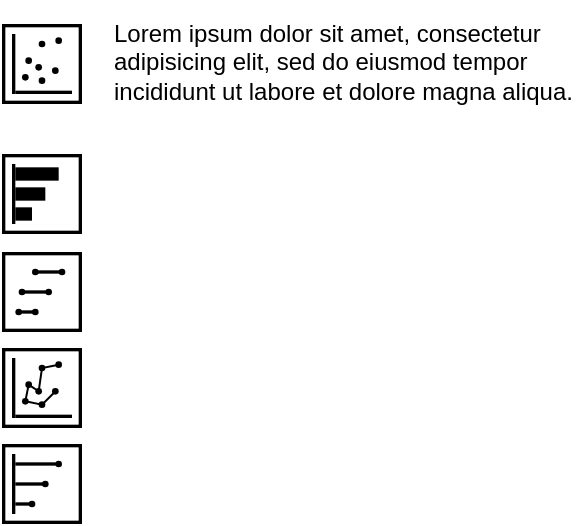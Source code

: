 <mxfile version="20.3.0" type="device"><diagram name="Page-1" id="JJvagfzcjB588gPCoxbK"><mxGraphModel dx="810" dy="548" grid="1" gridSize="1" guides="1" tooltips="1" connect="1" arrows="1" fold="1" page="1" pageScale="1" pageWidth="827" pageHeight="1169" background="none" math="0" shadow="0"><root><mxCell id="0"/><mxCell id="1" parent="0"/><mxCell id="GQPJDQaA4iIjxAmlA_xY-15" value="" style="group;fillColor=default;" vertex="1" connectable="0" parent="1"><mxGeometry x="84" y="142" width="40" height="40" as="geometry"/></mxCell><mxCell id="GQPJDQaA4iIjxAmlA_xY-2" value="" style="rounded=0;whiteSpace=wrap;html=1;strokeColor=none;fillColor=#000000;" vertex="1" parent="GQPJDQaA4iIjxAmlA_xY-15"><mxGeometry width="40" height="1.667" as="geometry"/></mxCell><mxCell id="GQPJDQaA4iIjxAmlA_xY-3" value="" style="rounded=0;whiteSpace=wrap;html=1;strokeColor=none;fillColor=#000000;direction=south;" vertex="1" parent="GQPJDQaA4iIjxAmlA_xY-15"><mxGeometry width="1.667" height="40" as="geometry"/></mxCell><mxCell id="GQPJDQaA4iIjxAmlA_xY-4" value="" style="rounded=0;whiteSpace=wrap;html=1;strokeColor=none;fillColor=#000000;" vertex="1" parent="GQPJDQaA4iIjxAmlA_xY-15"><mxGeometry y="38.333" width="40" height="1.667" as="geometry"/></mxCell><mxCell id="GQPJDQaA4iIjxAmlA_xY-5" value="" style="rounded=0;whiteSpace=wrap;html=1;strokeColor=none;fillColor=#000000;direction=south;" vertex="1" parent="GQPJDQaA4iIjxAmlA_xY-15"><mxGeometry x="38.333" width="1.667" height="40" as="geometry"/></mxCell><mxCell id="GQPJDQaA4iIjxAmlA_xY-6" value="" style="rounded=0;whiteSpace=wrap;html=1;strokeColor=none;fillColor=#000000;direction=south;" vertex="1" parent="GQPJDQaA4iIjxAmlA_xY-15"><mxGeometry x="5" y="5" width="1.667" height="30" as="geometry"/></mxCell><mxCell id="GQPJDQaA4iIjxAmlA_xY-7" value="" style="rounded=0;whiteSpace=wrap;html=1;strokeColor=none;fillColor=#000000;direction=south;" vertex="1" parent="GQPJDQaA4iIjxAmlA_xY-15"><mxGeometry x="6.667" y="33.333" width="28.333" height="1.667" as="geometry"/></mxCell><mxCell id="GQPJDQaA4iIjxAmlA_xY-8" value="" style="ellipse;whiteSpace=wrap;html=1;aspect=fixed;fontSize=3;fillColor=#000000;strokeColor=none;" vertex="1" parent="GQPJDQaA4iIjxAmlA_xY-15"><mxGeometry x="11.667" y="16.667" width="3.333" height="3.333" as="geometry"/></mxCell><mxCell id="GQPJDQaA4iIjxAmlA_xY-9" value="" style="ellipse;whiteSpace=wrap;html=1;aspect=fixed;fontSize=3;fillColor=#000000;strokeColor=none;" vertex="1" parent="GQPJDQaA4iIjxAmlA_xY-15"><mxGeometry x="18.333" y="26.667" width="3.333" height="3.333" as="geometry"/></mxCell><mxCell id="GQPJDQaA4iIjxAmlA_xY-10" value="" style="ellipse;whiteSpace=wrap;html=1;aspect=fixed;fontSize=3;fillColor=#000000;strokeColor=none;" vertex="1" parent="GQPJDQaA4iIjxAmlA_xY-15"><mxGeometry x="10" y="25" width="3.333" height="3.333" as="geometry"/></mxCell><mxCell id="GQPJDQaA4iIjxAmlA_xY-11" value="" style="ellipse;whiteSpace=wrap;html=1;aspect=fixed;fontSize=3;fillColor=#000000;strokeColor=none;" vertex="1" parent="GQPJDQaA4iIjxAmlA_xY-15"><mxGeometry x="16.667" y="20" width="3.333" height="3.333" as="geometry"/></mxCell><mxCell id="GQPJDQaA4iIjxAmlA_xY-12" value="" style="ellipse;whiteSpace=wrap;html=1;aspect=fixed;fontSize=3;fillColor=#000000;strokeColor=none;" vertex="1" parent="GQPJDQaA4iIjxAmlA_xY-15"><mxGeometry x="26.667" y="6.667" width="3.333" height="3.333" as="geometry"/></mxCell><mxCell id="GQPJDQaA4iIjxAmlA_xY-13" value="" style="ellipse;whiteSpace=wrap;html=1;aspect=fixed;fontSize=3;fillColor=#000000;strokeColor=none;" vertex="1" parent="GQPJDQaA4iIjxAmlA_xY-15"><mxGeometry x="25" y="21.667" width="3.333" height="3.333" as="geometry"/></mxCell><mxCell id="GQPJDQaA4iIjxAmlA_xY-14" value="" style="ellipse;whiteSpace=wrap;html=1;aspect=fixed;fontSize=3;fillColor=#000000;strokeColor=none;" vertex="1" parent="GQPJDQaA4iIjxAmlA_xY-15"><mxGeometry x="18.333" y="8.333" width="3.333" height="3.333" as="geometry"/></mxCell><mxCell id="GQPJDQaA4iIjxAmlA_xY-19" value="Lorem ipsum dolor sit amet, consectetur adipisicing elit, sed do eiusmod tempor incididunt ut labore et dolore magna aliqua.&lt;br&gt;" style="text;strokeColor=none;fillColor=none;spacing=5;spacingTop=0;overflow=hidden;rounded=0;whiteSpace=wrap;html=1;fontFamily=Helvetica;" vertex="1" parent="1"><mxGeometry x="135" y="130" width="240" height="61" as="geometry"/></mxCell><mxCell id="GQPJDQaA4iIjxAmlA_xY-20" value="" style="group;aspect=fixed;fillColor=default;" vertex="1" connectable="0" parent="1"><mxGeometry x="84" y="207" width="40" height="40" as="geometry"/></mxCell><mxCell id="rRAyrzKrtjyjggp5uWTZ-2" value="" style="rounded=0;whiteSpace=wrap;html=1;strokeColor=none;fillColor=#000000;" parent="GQPJDQaA4iIjxAmlA_xY-20" vertex="1"><mxGeometry width="40" height="1.667" as="geometry"/></mxCell><mxCell id="rRAyrzKrtjyjggp5uWTZ-3" value="" style="rounded=0;whiteSpace=wrap;html=1;strokeColor=none;fillColor=#000000;direction=south;" parent="GQPJDQaA4iIjxAmlA_xY-20" vertex="1"><mxGeometry width="1.667" height="40" as="geometry"/></mxCell><mxCell id="rRAyrzKrtjyjggp5uWTZ-4" value="" style="rounded=0;whiteSpace=wrap;html=1;strokeColor=none;fillColor=#000000;" parent="GQPJDQaA4iIjxAmlA_xY-20" vertex="1"><mxGeometry y="38.333" width="40" height="1.667" as="geometry"/></mxCell><mxCell id="rRAyrzKrtjyjggp5uWTZ-5" value="" style="rounded=0;whiteSpace=wrap;html=1;strokeColor=none;fillColor=#000000;direction=south;" parent="GQPJDQaA4iIjxAmlA_xY-20" vertex="1"><mxGeometry x="38.333" width="1.667" height="40" as="geometry"/></mxCell><mxCell id="rRAyrzKrtjyjggp5uWTZ-6" value="" style="rounded=0;whiteSpace=wrap;html=1;strokeColor=none;fillColor=#000000;direction=south;" parent="GQPJDQaA4iIjxAmlA_xY-20" vertex="1"><mxGeometry x="5" y="5" width="1.667" height="30.0" as="geometry"/></mxCell><mxCell id="rRAyrzKrtjyjggp5uWTZ-7" value="" style="rounded=0;whiteSpace=wrap;html=1;strokeColor=none;fillColor=#000000;direction=south;" parent="GQPJDQaA4iIjxAmlA_xY-20" vertex="1"><mxGeometry x="6.667" y="6.667" width="21.667" height="6.667" as="geometry"/></mxCell><mxCell id="rRAyrzKrtjyjggp5uWTZ-8" value="" style="rounded=0;whiteSpace=wrap;html=1;strokeColor=none;fillColor=#000000;direction=south;" parent="GQPJDQaA4iIjxAmlA_xY-20" vertex="1"><mxGeometry x="6.667" y="16.667" width="15.0" height="6.667" as="geometry"/></mxCell><mxCell id="rRAyrzKrtjyjggp5uWTZ-9" value="" style="rounded=0;whiteSpace=wrap;html=1;strokeColor=none;fillColor=#000000;direction=south;" parent="GQPJDQaA4iIjxAmlA_xY-20" vertex="1"><mxGeometry x="6.667" y="26.667" width="8.333" height="6.667" as="geometry"/></mxCell><mxCell id="GQPJDQaA4iIjxAmlA_xY-22" value="" style="group;aspect=fixed;fillColor=default;" vertex="1" connectable="0" parent="1"><mxGeometry x="84" y="304" width="40" height="40" as="geometry"/></mxCell><mxCell id="rRAyrzKrtjyjggp5uWTZ-55" value="" style="rounded=0;whiteSpace=wrap;html=1;strokeColor=none;fillColor=#000000;" parent="GQPJDQaA4iIjxAmlA_xY-22" vertex="1"><mxGeometry width="40" height="1.667" as="geometry"/></mxCell><mxCell id="rRAyrzKrtjyjggp5uWTZ-56" value="" style="rounded=0;whiteSpace=wrap;html=1;strokeColor=none;fillColor=#000000;direction=south;" parent="GQPJDQaA4iIjxAmlA_xY-22" vertex="1"><mxGeometry width="1.667" height="40" as="geometry"/></mxCell><mxCell id="rRAyrzKrtjyjggp5uWTZ-57" value="" style="rounded=0;whiteSpace=wrap;html=1;strokeColor=none;fillColor=#000000;" parent="GQPJDQaA4iIjxAmlA_xY-22" vertex="1"><mxGeometry y="38.333" width="40" height="1.667" as="geometry"/></mxCell><mxCell id="rRAyrzKrtjyjggp5uWTZ-58" value="" style="rounded=0;whiteSpace=wrap;html=1;strokeColor=none;fillColor=#000000;direction=south;" parent="GQPJDQaA4iIjxAmlA_xY-22" vertex="1"><mxGeometry x="38.333" width="1.667" height="40" as="geometry"/></mxCell><mxCell id="rRAyrzKrtjyjggp5uWTZ-59" value="" style="rounded=0;whiteSpace=wrap;html=1;strokeColor=none;fillColor=#000000;direction=south;" parent="GQPJDQaA4iIjxAmlA_xY-22" vertex="1"><mxGeometry x="5" y="5" width="1.667" height="30" as="geometry"/></mxCell><mxCell id="rRAyrzKrtjyjggp5uWTZ-60" value="" style="rounded=0;whiteSpace=wrap;html=1;strokeColor=none;fillColor=#000000;direction=south;" parent="GQPJDQaA4iIjxAmlA_xY-22" vertex="1"><mxGeometry x="6.667" y="33.333" width="28.333" height="1.667" as="geometry"/></mxCell><mxCell id="rRAyrzKrtjyjggp5uWTZ-61" value="" style="ellipse;whiteSpace=wrap;html=1;aspect=fixed;fontSize=3;fillColor=#000000;strokeColor=none;" parent="GQPJDQaA4iIjxAmlA_xY-22" vertex="1"><mxGeometry x="11.667" y="16.667" width="3.333" height="3.333" as="geometry"/></mxCell><mxCell id="rRAyrzKrtjyjggp5uWTZ-62" value="" style="ellipse;whiteSpace=wrap;html=1;aspect=fixed;fontSize=3;fillColor=#000000;strokeColor=none;" parent="GQPJDQaA4iIjxAmlA_xY-22" vertex="1"><mxGeometry x="18.333" y="26.667" width="3.333" height="3.333" as="geometry"/></mxCell><mxCell id="rRAyrzKrtjyjggp5uWTZ-63" value="" style="ellipse;whiteSpace=wrap;html=1;aspect=fixed;fontSize=3;fillColor=#000000;strokeColor=none;" parent="GQPJDQaA4iIjxAmlA_xY-22" vertex="1"><mxGeometry x="10" y="25" width="3.333" height="3.333" as="geometry"/></mxCell><mxCell id="rRAyrzKrtjyjggp5uWTZ-64" value="" style="ellipse;whiteSpace=wrap;html=1;aspect=fixed;fontSize=3;fillColor=#000000;strokeColor=none;" parent="GQPJDQaA4iIjxAmlA_xY-22" vertex="1"><mxGeometry x="16.667" y="20" width="3.333" height="3.333" as="geometry"/></mxCell><mxCell id="rRAyrzKrtjyjggp5uWTZ-65" value="" style="ellipse;whiteSpace=wrap;html=1;aspect=fixed;fontSize=3;fillColor=#000000;strokeColor=none;" parent="GQPJDQaA4iIjxAmlA_xY-22" vertex="1"><mxGeometry x="26.667" y="6.667" width="3.333" height="3.333" as="geometry"/></mxCell><mxCell id="rRAyrzKrtjyjggp5uWTZ-66" value="" style="ellipse;whiteSpace=wrap;html=1;aspect=fixed;fontSize=3;fillColor=#000000;strokeColor=none;" parent="GQPJDQaA4iIjxAmlA_xY-22" vertex="1"><mxGeometry x="25" y="20" width="3.333" height="3.333" as="geometry"/></mxCell><mxCell id="rRAyrzKrtjyjggp5uWTZ-68" style="rounded=0;orthogonalLoop=1;jettySize=auto;html=1;fontSize=3;endArrow=none;endFill=0;entryX=0.491;entryY=0.518;entryDx=0;entryDy=0;entryPerimeter=0;exitX=0.498;exitY=0.517;exitDx=0;exitDy=0;exitPerimeter=0;" parent="GQPJDQaA4iIjxAmlA_xY-22" source="rRAyrzKrtjyjggp5uWTZ-65" target="rRAyrzKrtjyjggp5uWTZ-66" edge="1"><mxGeometry relative="1" as="geometry"><mxPoint x="50" y="16.667" as="targetPoint"/><Array as="points"><mxPoint x="20" y="10"/><mxPoint x="18.333" y="21.667"/><mxPoint x="13.333" y="18.333"/><mxPoint x="11.667" y="26.667"/><mxPoint x="20" y="28.333"/></Array></mxGeometry></mxCell><mxCell id="rRAyrzKrtjyjggp5uWTZ-67" value="" style="ellipse;whiteSpace=wrap;html=1;aspect=fixed;fontSize=3;fillColor=#000000;strokeColor=none;" parent="GQPJDQaA4iIjxAmlA_xY-22" vertex="1"><mxGeometry x="18.333" y="8.333" width="3.333" height="3.333" as="geometry"/></mxCell><mxCell id="GQPJDQaA4iIjxAmlA_xY-23" value="" style="group;aspect=fixed;fillColor=default;" vertex="1" connectable="0" parent="1"><mxGeometry x="84" y="352" width="40" height="40" as="geometry"/></mxCell><mxCell id="rRAyrzKrtjyjggp5uWTZ-14" value="" style="rounded=0;whiteSpace=wrap;html=1;strokeColor=none;fillColor=#000000;" parent="GQPJDQaA4iIjxAmlA_xY-23" vertex="1"><mxGeometry width="40" height="1.667" as="geometry"/></mxCell><mxCell id="rRAyrzKrtjyjggp5uWTZ-15" value="" style="rounded=0;whiteSpace=wrap;html=1;strokeColor=none;fillColor=#000000;direction=south;" parent="GQPJDQaA4iIjxAmlA_xY-23" vertex="1"><mxGeometry width="1.667" height="40" as="geometry"/></mxCell><mxCell id="rRAyrzKrtjyjggp5uWTZ-16" value="" style="rounded=0;whiteSpace=wrap;html=1;strokeColor=none;fillColor=#000000;" parent="GQPJDQaA4iIjxAmlA_xY-23" vertex="1"><mxGeometry y="38.333" width="40" height="1.667" as="geometry"/></mxCell><mxCell id="rRAyrzKrtjyjggp5uWTZ-17" value="" style="rounded=0;whiteSpace=wrap;html=1;strokeColor=none;fillColor=#000000;direction=south;" parent="GQPJDQaA4iIjxAmlA_xY-23" vertex="1"><mxGeometry x="38.333" width="1.667" height="40" as="geometry"/></mxCell><mxCell id="rRAyrzKrtjyjggp5uWTZ-18" value="" style="rounded=0;whiteSpace=wrap;html=1;strokeColor=none;fillColor=#000000;direction=south;" parent="GQPJDQaA4iIjxAmlA_xY-23" vertex="1"><mxGeometry x="5" y="5" width="1.667" height="30" as="geometry"/></mxCell><mxCell id="rRAyrzKrtjyjggp5uWTZ-19" value="" style="rounded=0;whiteSpace=wrap;html=1;strokeColor=none;fillColor=#000000;direction=south;" parent="GQPJDQaA4iIjxAmlA_xY-23" vertex="1"><mxGeometry x="6.667" y="9.167" width="21.667" height="1.667" as="geometry"/></mxCell><mxCell id="rRAyrzKrtjyjggp5uWTZ-20" value="" style="rounded=0;whiteSpace=wrap;html=1;strokeColor=none;fillColor=#000000;direction=south;" parent="GQPJDQaA4iIjxAmlA_xY-23" vertex="1"><mxGeometry x="6.667" y="19.167" width="15" height="1.667" as="geometry"/></mxCell><mxCell id="rRAyrzKrtjyjggp5uWTZ-21" value="" style="rounded=0;whiteSpace=wrap;html=1;strokeColor=none;fillColor=#000000;direction=south;" parent="GQPJDQaA4iIjxAmlA_xY-23" vertex="1"><mxGeometry x="6.667" y="29.167" width="8.333" height="1.667" as="geometry"/></mxCell><mxCell id="rRAyrzKrtjyjggp5uWTZ-22" value="" style="ellipse;whiteSpace=wrap;html=1;aspect=fixed;fontSize=3;fillColor=#000000;strokeColor=none;" parent="GQPJDQaA4iIjxAmlA_xY-23" vertex="1"><mxGeometry x="26.667" y="8.333" width="3.333" height="3.333" as="geometry"/></mxCell><mxCell id="rRAyrzKrtjyjggp5uWTZ-23" value="" style="ellipse;whiteSpace=wrap;html=1;aspect=fixed;fontSize=3;fillColor=#000000;strokeColor=none;" parent="GQPJDQaA4iIjxAmlA_xY-23" vertex="1"><mxGeometry x="20" y="18.333" width="3.333" height="3.333" as="geometry"/></mxCell><mxCell id="rRAyrzKrtjyjggp5uWTZ-24" value="" style="ellipse;whiteSpace=wrap;html=1;aspect=fixed;fontSize=3;fillColor=#000000;strokeColor=none;" parent="GQPJDQaA4iIjxAmlA_xY-23" vertex="1"><mxGeometry x="13.333" y="28.333" width="3.333" height="3.333" as="geometry"/></mxCell><mxCell id="GQPJDQaA4iIjxAmlA_xY-24" value="" style="group;aspect=fixed;fillColor=default;" vertex="1" connectable="0" parent="1"><mxGeometry x="84" y="256" width="40" height="40" as="geometry"/></mxCell><mxCell id="rRAyrzKrtjyjggp5uWTZ-25" value="" style="rounded=0;whiteSpace=wrap;html=1;strokeColor=none;fillColor=#000000;" parent="GQPJDQaA4iIjxAmlA_xY-24" vertex="1"><mxGeometry width="40" height="1.667" as="geometry"/></mxCell><mxCell id="rRAyrzKrtjyjggp5uWTZ-26" value="" style="rounded=0;whiteSpace=wrap;html=1;strokeColor=none;fillColor=#000000;direction=south;" parent="GQPJDQaA4iIjxAmlA_xY-24" vertex="1"><mxGeometry width="1.667" height="40" as="geometry"/></mxCell><mxCell id="rRAyrzKrtjyjggp5uWTZ-27" value="" style="rounded=0;whiteSpace=wrap;html=1;strokeColor=none;fillColor=#000000;" parent="GQPJDQaA4iIjxAmlA_xY-24" vertex="1"><mxGeometry y="38.333" width="40" height="1.667" as="geometry"/></mxCell><mxCell id="rRAyrzKrtjyjggp5uWTZ-28" value="" style="rounded=0;whiteSpace=wrap;html=1;strokeColor=none;fillColor=#000000;direction=south;" parent="GQPJDQaA4iIjxAmlA_xY-24" vertex="1"><mxGeometry x="38.333" width="1.667" height="40" as="geometry"/></mxCell><mxCell id="rRAyrzKrtjyjggp5uWTZ-30" value="" style="rounded=0;whiteSpace=wrap;html=1;strokeColor=none;fillColor=#000000;direction=south;" parent="GQPJDQaA4iIjxAmlA_xY-24" vertex="1"><mxGeometry x="16.667" y="9.167" width="13.333" height="1.667" as="geometry"/></mxCell><mxCell id="rRAyrzKrtjyjggp5uWTZ-31" value="" style="rounded=0;whiteSpace=wrap;html=1;strokeColor=none;fillColor=#000000;direction=south;" parent="GQPJDQaA4iIjxAmlA_xY-24" vertex="1"><mxGeometry x="10" y="19.167" width="13.333" height="1.667" as="geometry"/></mxCell><mxCell id="rRAyrzKrtjyjggp5uWTZ-32" value="" style="rounded=0;whiteSpace=wrap;html=1;strokeColor=none;fillColor=#000000;direction=south;" parent="GQPJDQaA4iIjxAmlA_xY-24" vertex="1"><mxGeometry x="8.333" y="29.167" width="8.333" height="1.667" as="geometry"/></mxCell><mxCell id="rRAyrzKrtjyjggp5uWTZ-33" value="" style="ellipse;whiteSpace=wrap;html=1;aspect=fixed;fontSize=3;fillColor=#000000;strokeColor=none;" parent="GQPJDQaA4iIjxAmlA_xY-24" vertex="1"><mxGeometry x="28.333" y="8.333" width="3.333" height="3.333" as="geometry"/></mxCell><mxCell id="rRAyrzKrtjyjggp5uWTZ-34" value="" style="ellipse;whiteSpace=wrap;html=1;aspect=fixed;fontSize=3;fillColor=#000000;strokeColor=none;" parent="GQPJDQaA4iIjxAmlA_xY-24" vertex="1"><mxGeometry x="21.667" y="18.333" width="3.333" height="3.333" as="geometry"/></mxCell><mxCell id="rRAyrzKrtjyjggp5uWTZ-35" value="" style="ellipse;whiteSpace=wrap;html=1;aspect=fixed;fontSize=3;fillColor=#000000;strokeColor=none;" parent="GQPJDQaA4iIjxAmlA_xY-24" vertex="1"><mxGeometry x="15" y="28.333" width="3.333" height="3.333" as="geometry"/></mxCell><mxCell id="rRAyrzKrtjyjggp5uWTZ-36" value="" style="ellipse;whiteSpace=wrap;html=1;aspect=fixed;fontSize=3;fillColor=#000000;strokeColor=none;" parent="GQPJDQaA4iIjxAmlA_xY-24" vertex="1"><mxGeometry x="6.667" y="28.333" width="3.333" height="3.333" as="geometry"/></mxCell><mxCell id="rRAyrzKrtjyjggp5uWTZ-37" value="" style="ellipse;whiteSpace=wrap;html=1;aspect=fixed;fontSize=3;fillColor=#000000;strokeColor=none;" parent="GQPJDQaA4iIjxAmlA_xY-24" vertex="1"><mxGeometry x="8.333" y="18.333" width="3.333" height="3.333" as="geometry"/></mxCell><mxCell id="rRAyrzKrtjyjggp5uWTZ-38" value="" style="ellipse;whiteSpace=wrap;html=1;aspect=fixed;fontSize=3;fillColor=#000000;strokeColor=none;" parent="GQPJDQaA4iIjxAmlA_xY-24" vertex="1"><mxGeometry x="15" y="8.333" width="3.333" height="3.333" as="geometry"/></mxCell></root></mxGraphModel></diagram></mxfile>